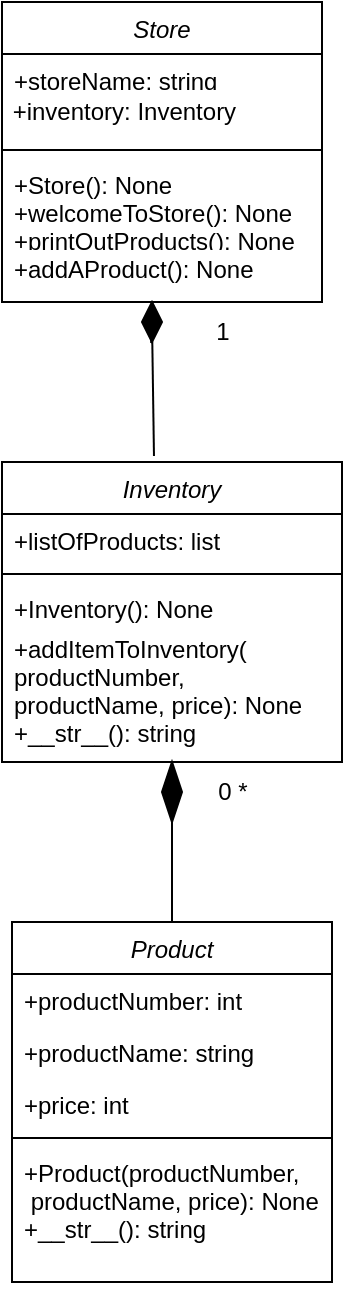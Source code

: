 <mxfile version="20.3.0" type="github">
  <diagram id="C5RBs43oDa-KdzZeNtuy" name="Page-1">
    <mxGraphModel dx="942" dy="606" grid="1" gridSize="10" guides="1" tooltips="1" connect="1" arrows="1" fold="1" page="1" pageScale="1" pageWidth="827" pageHeight="1169" math="0" shadow="0">
      <root>
        <mxCell id="WIyWlLk6GJQsqaUBKTNV-0" />
        <mxCell id="WIyWlLk6GJQsqaUBKTNV-1" parent="WIyWlLk6GJQsqaUBKTNV-0" />
        <mxCell id="zkfFHV4jXpPFQw0GAbJ--0" value="Store&#xa;" style="swimlane;fontStyle=2;align=center;verticalAlign=top;childLayout=stackLayout;horizontal=1;startSize=26;horizontalStack=0;resizeParent=1;resizeLast=0;collapsible=1;marginBottom=0;rounded=0;shadow=0;strokeWidth=1;" parent="WIyWlLk6GJQsqaUBKTNV-1" vertex="1">
          <mxGeometry x="210" y="90" width="160" height="150" as="geometry">
            <mxRectangle x="230" y="140" width="160" height="26" as="alternateBounds" />
          </mxGeometry>
        </mxCell>
        <mxCell id="zkfFHV4jXpPFQw0GAbJ--1" value="+storeName: string" style="text;align=left;verticalAlign=top;spacingLeft=4;spacingRight=4;overflow=hidden;rotatable=0;points=[[0,0.5],[1,0.5]];portConstraint=eastwest;" parent="zkfFHV4jXpPFQw0GAbJ--0" vertex="1">
          <mxGeometry y="26" width="160" height="14" as="geometry" />
        </mxCell>
        <mxCell id="I56DdLkFMOWvykfRAzJl-30" value="&amp;nbsp;+inventory: Inventory" style="text;html=1;align=left;verticalAlign=middle;resizable=0;points=[];autosize=1;strokeColor=none;fillColor=none;" parent="zkfFHV4jXpPFQw0GAbJ--0" vertex="1">
          <mxGeometry y="40" width="160" height="30" as="geometry" />
        </mxCell>
        <mxCell id="zkfFHV4jXpPFQw0GAbJ--4" value="" style="line;html=1;strokeWidth=1;align=left;verticalAlign=middle;spacingTop=-1;spacingLeft=3;spacingRight=3;rotatable=0;labelPosition=right;points=[];portConstraint=eastwest;" parent="zkfFHV4jXpPFQw0GAbJ--0" vertex="1">
          <mxGeometry y="70" width="160" height="8" as="geometry" />
        </mxCell>
        <mxCell id="zkfFHV4jXpPFQw0GAbJ--5" value="+Store(): None&#xa;+welcomeToStore(): None&#xa;+printOutProducts(): None" style="text;align=left;verticalAlign=top;spacingLeft=4;spacingRight=4;overflow=hidden;rotatable=0;points=[[0,0.5],[1,0.5]];portConstraint=eastwest;" parent="zkfFHV4jXpPFQw0GAbJ--0" vertex="1">
          <mxGeometry y="78" width="160" height="42" as="geometry" />
        </mxCell>
        <mxCell id="I56DdLkFMOWvykfRAzJl-34" value="+addAProduct(): None" style="text;align=left;verticalAlign=top;spacingLeft=4;spacingRight=4;overflow=hidden;rotatable=0;points=[[0,0.5],[1,0.5]];portConstraint=eastwest;" parent="zkfFHV4jXpPFQw0GAbJ--0" vertex="1">
          <mxGeometry y="120" width="160" height="20" as="geometry" />
        </mxCell>
        <mxCell id="I56DdLkFMOWvykfRAzJl-0" value="Inventory&#xa;" style="swimlane;fontStyle=2;align=center;verticalAlign=top;childLayout=stackLayout;horizontal=1;startSize=26;horizontalStack=0;resizeParent=1;resizeLast=0;collapsible=1;marginBottom=0;rounded=0;shadow=0;strokeWidth=1;" parent="WIyWlLk6GJQsqaUBKTNV-1" vertex="1">
          <mxGeometry x="210" y="320" width="170" height="150" as="geometry">
            <mxRectangle x="230" y="140" width="160" height="26" as="alternateBounds" />
          </mxGeometry>
        </mxCell>
        <mxCell id="I56DdLkFMOWvykfRAzJl-1" value="+listOfProducts: list" style="text;align=left;verticalAlign=top;spacingLeft=4;spacingRight=4;overflow=hidden;rotatable=0;points=[[0,0.5],[1,0.5]];portConstraint=eastwest;" parent="I56DdLkFMOWvykfRAzJl-0" vertex="1">
          <mxGeometry y="26" width="170" height="26" as="geometry" />
        </mxCell>
        <mxCell id="I56DdLkFMOWvykfRAzJl-4" value="" style="line;html=1;strokeWidth=1;align=left;verticalAlign=middle;spacingTop=-1;spacingLeft=3;spacingRight=3;rotatable=0;labelPosition=right;points=[];portConstraint=eastwest;" parent="I56DdLkFMOWvykfRAzJl-0" vertex="1">
          <mxGeometry y="52" width="170" height="8" as="geometry" />
        </mxCell>
        <mxCell id="I56DdLkFMOWvykfRAzJl-5" value="+Inventory(): None&#xa;" style="text;align=left;verticalAlign=top;spacingLeft=4;spacingRight=4;overflow=hidden;rotatable=0;points=[[0,0.5],[1,0.5]];portConstraint=eastwest;" parent="I56DdLkFMOWvykfRAzJl-0" vertex="1">
          <mxGeometry y="60" width="170" height="20" as="geometry" />
        </mxCell>
        <mxCell id="I56DdLkFMOWvykfRAzJl-27" value="+addItemToInventory(&#xa;productNumber, &#xa;productName, price): None&#xa;+__str__(): string&#xa;" style="text;align=left;verticalAlign=top;spacingLeft=4;spacingRight=4;overflow=hidden;rotatable=0;points=[[0,0.5],[1,0.5]];portConstraint=eastwest;" parent="I56DdLkFMOWvykfRAzJl-0" vertex="1">
          <mxGeometry y="80" width="170" height="64" as="geometry" />
        </mxCell>
        <mxCell id="I56DdLkFMOWvykfRAzJl-6" value="Product" style="swimlane;fontStyle=2;align=center;verticalAlign=top;childLayout=stackLayout;horizontal=1;startSize=26;horizontalStack=0;resizeParent=1;resizeLast=0;collapsible=1;marginBottom=0;rounded=0;shadow=0;strokeWidth=1;" parent="WIyWlLk6GJQsqaUBKTNV-1" vertex="1">
          <mxGeometry x="215" y="550" width="160" height="180" as="geometry">
            <mxRectangle x="230" y="140" width="160" height="26" as="alternateBounds" />
          </mxGeometry>
        </mxCell>
        <mxCell id="I56DdLkFMOWvykfRAzJl-7" value="+productNumber: int&#xa;" style="text;align=left;verticalAlign=top;spacingLeft=4;spacingRight=4;overflow=hidden;rotatable=0;points=[[0,0.5],[1,0.5]];portConstraint=eastwest;" parent="I56DdLkFMOWvykfRAzJl-6" vertex="1">
          <mxGeometry y="26" width="160" height="26" as="geometry" />
        </mxCell>
        <mxCell id="I56DdLkFMOWvykfRAzJl-8" value="+productName: string" style="text;align=left;verticalAlign=top;spacingLeft=4;spacingRight=4;overflow=hidden;rotatable=0;points=[[0,0.5],[1,0.5]];portConstraint=eastwest;rounded=0;shadow=0;html=0;" parent="I56DdLkFMOWvykfRAzJl-6" vertex="1">
          <mxGeometry y="52" width="160" height="26" as="geometry" />
        </mxCell>
        <mxCell id="I56DdLkFMOWvykfRAzJl-9" value="+price: int" style="text;align=left;verticalAlign=top;spacingLeft=4;spacingRight=4;overflow=hidden;rotatable=0;points=[[0,0.5],[1,0.5]];portConstraint=eastwest;rounded=0;shadow=0;html=0;" parent="I56DdLkFMOWvykfRAzJl-6" vertex="1">
          <mxGeometry y="78" width="160" height="26" as="geometry" />
        </mxCell>
        <mxCell id="I56DdLkFMOWvykfRAzJl-10" value="" style="line;html=1;strokeWidth=1;align=left;verticalAlign=middle;spacingTop=-1;spacingLeft=3;spacingRight=3;rotatable=0;labelPosition=right;points=[];portConstraint=eastwest;" parent="I56DdLkFMOWvykfRAzJl-6" vertex="1">
          <mxGeometry y="104" width="160" height="8" as="geometry" />
        </mxCell>
        <mxCell id="I56DdLkFMOWvykfRAzJl-11" value="+Product(productNumber,&#xa; productName, price): None&#xa;+__str__(): string" style="text;align=left;verticalAlign=top;spacingLeft=4;spacingRight=4;overflow=hidden;rotatable=0;points=[[0,0.5],[1,0.5]];portConstraint=eastwest;" parent="I56DdLkFMOWvykfRAzJl-6" vertex="1">
          <mxGeometry y="112" width="160" height="68" as="geometry" />
        </mxCell>
        <mxCell id="I56DdLkFMOWvykfRAzJl-15" value="" style="endArrow=classic;html=1;rounded=0;exitX=0.459;exitY=1.025;exitDx=0;exitDy=0;exitPerimeter=0;startArrow=none;" parent="WIyWlLk6GJQsqaUBKTNV-1" source="I56DdLkFMOWvykfRAzJl-16" edge="1">
          <mxGeometry width="50" height="50" relative="1" as="geometry">
            <mxPoint x="390" y="440" as="sourcePoint" />
            <mxPoint x="285" y="240" as="targetPoint" />
          </mxGeometry>
        </mxCell>
        <mxCell id="I56DdLkFMOWvykfRAzJl-16" value="" style="rhombus;whiteSpace=wrap;html=1;fillColor=#000000;" parent="WIyWlLk6GJQsqaUBKTNV-1" vertex="1">
          <mxGeometry x="280" y="240" width="10" height="20" as="geometry" />
        </mxCell>
        <mxCell id="I56DdLkFMOWvykfRAzJl-17" value="" style="endArrow=none;html=1;rounded=0;exitX=0.447;exitY=-0.02;exitDx=0;exitDy=0;exitPerimeter=0;" parent="WIyWlLk6GJQsqaUBKTNV-1" source="I56DdLkFMOWvykfRAzJl-0" target="I56DdLkFMOWvykfRAzJl-16" edge="1">
          <mxGeometry width="50" height="50" relative="1" as="geometry">
            <mxPoint x="283.44" y="241.5" as="sourcePoint" />
            <mxPoint x="286.931" y="320" as="targetPoint" />
            <Array as="points" />
          </mxGeometry>
        </mxCell>
        <mxCell id="I56DdLkFMOWvykfRAzJl-33" value="0 *" style="text;html=1;align=center;verticalAlign=middle;resizable=0;points=[];autosize=1;strokeColor=none;fillColor=none;" parent="WIyWlLk6GJQsqaUBKTNV-1" vertex="1">
          <mxGeometry x="305" y="470" width="40" height="30" as="geometry" />
        </mxCell>
        <mxCell id="I56DdLkFMOWvykfRAzJl-37" value="1" style="text;html=1;align=center;verticalAlign=middle;resizable=0;points=[];autosize=1;strokeColor=none;fillColor=none;" parent="WIyWlLk6GJQsqaUBKTNV-1" vertex="1">
          <mxGeometry x="305" y="240" width="30" height="30" as="geometry" />
        </mxCell>
        <mxCell id="eZ7BVjOAPcaA3N2zjfHH-13" value="" style="endArrow=none;html=1;rounded=0;exitX=0.5;exitY=0;exitDx=0;exitDy=0;entryX=0.5;entryY=1;entryDx=0;entryDy=0;startArrow=none;" edge="1" parent="WIyWlLk6GJQsqaUBKTNV-1" source="eZ7BVjOAPcaA3N2zjfHH-18" target="I56DdLkFMOWvykfRAzJl-0">
          <mxGeometry width="50" height="50" relative="1" as="geometry">
            <mxPoint x="540" y="350" as="sourcePoint" />
            <mxPoint x="590" y="300" as="targetPoint" />
          </mxGeometry>
        </mxCell>
        <mxCell id="eZ7BVjOAPcaA3N2zjfHH-18" value="" style="rhombus;whiteSpace=wrap;html=1;fillColor=#000000;" vertex="1" parent="WIyWlLk6GJQsqaUBKTNV-1">
          <mxGeometry x="290" y="470" width="10" height="30" as="geometry" />
        </mxCell>
        <mxCell id="eZ7BVjOAPcaA3N2zjfHH-19" value="" style="endArrow=none;html=1;rounded=0;exitX=0.5;exitY=0;exitDx=0;exitDy=0;entryX=0.5;entryY=1;entryDx=0;entryDy=0;" edge="1" parent="WIyWlLk6GJQsqaUBKTNV-1" source="I56DdLkFMOWvykfRAzJl-6" target="eZ7BVjOAPcaA3N2zjfHH-18">
          <mxGeometry width="50" height="50" relative="1" as="geometry">
            <mxPoint x="295" y="550" as="sourcePoint" />
            <mxPoint x="295" y="470" as="targetPoint" />
          </mxGeometry>
        </mxCell>
      </root>
    </mxGraphModel>
  </diagram>
</mxfile>
